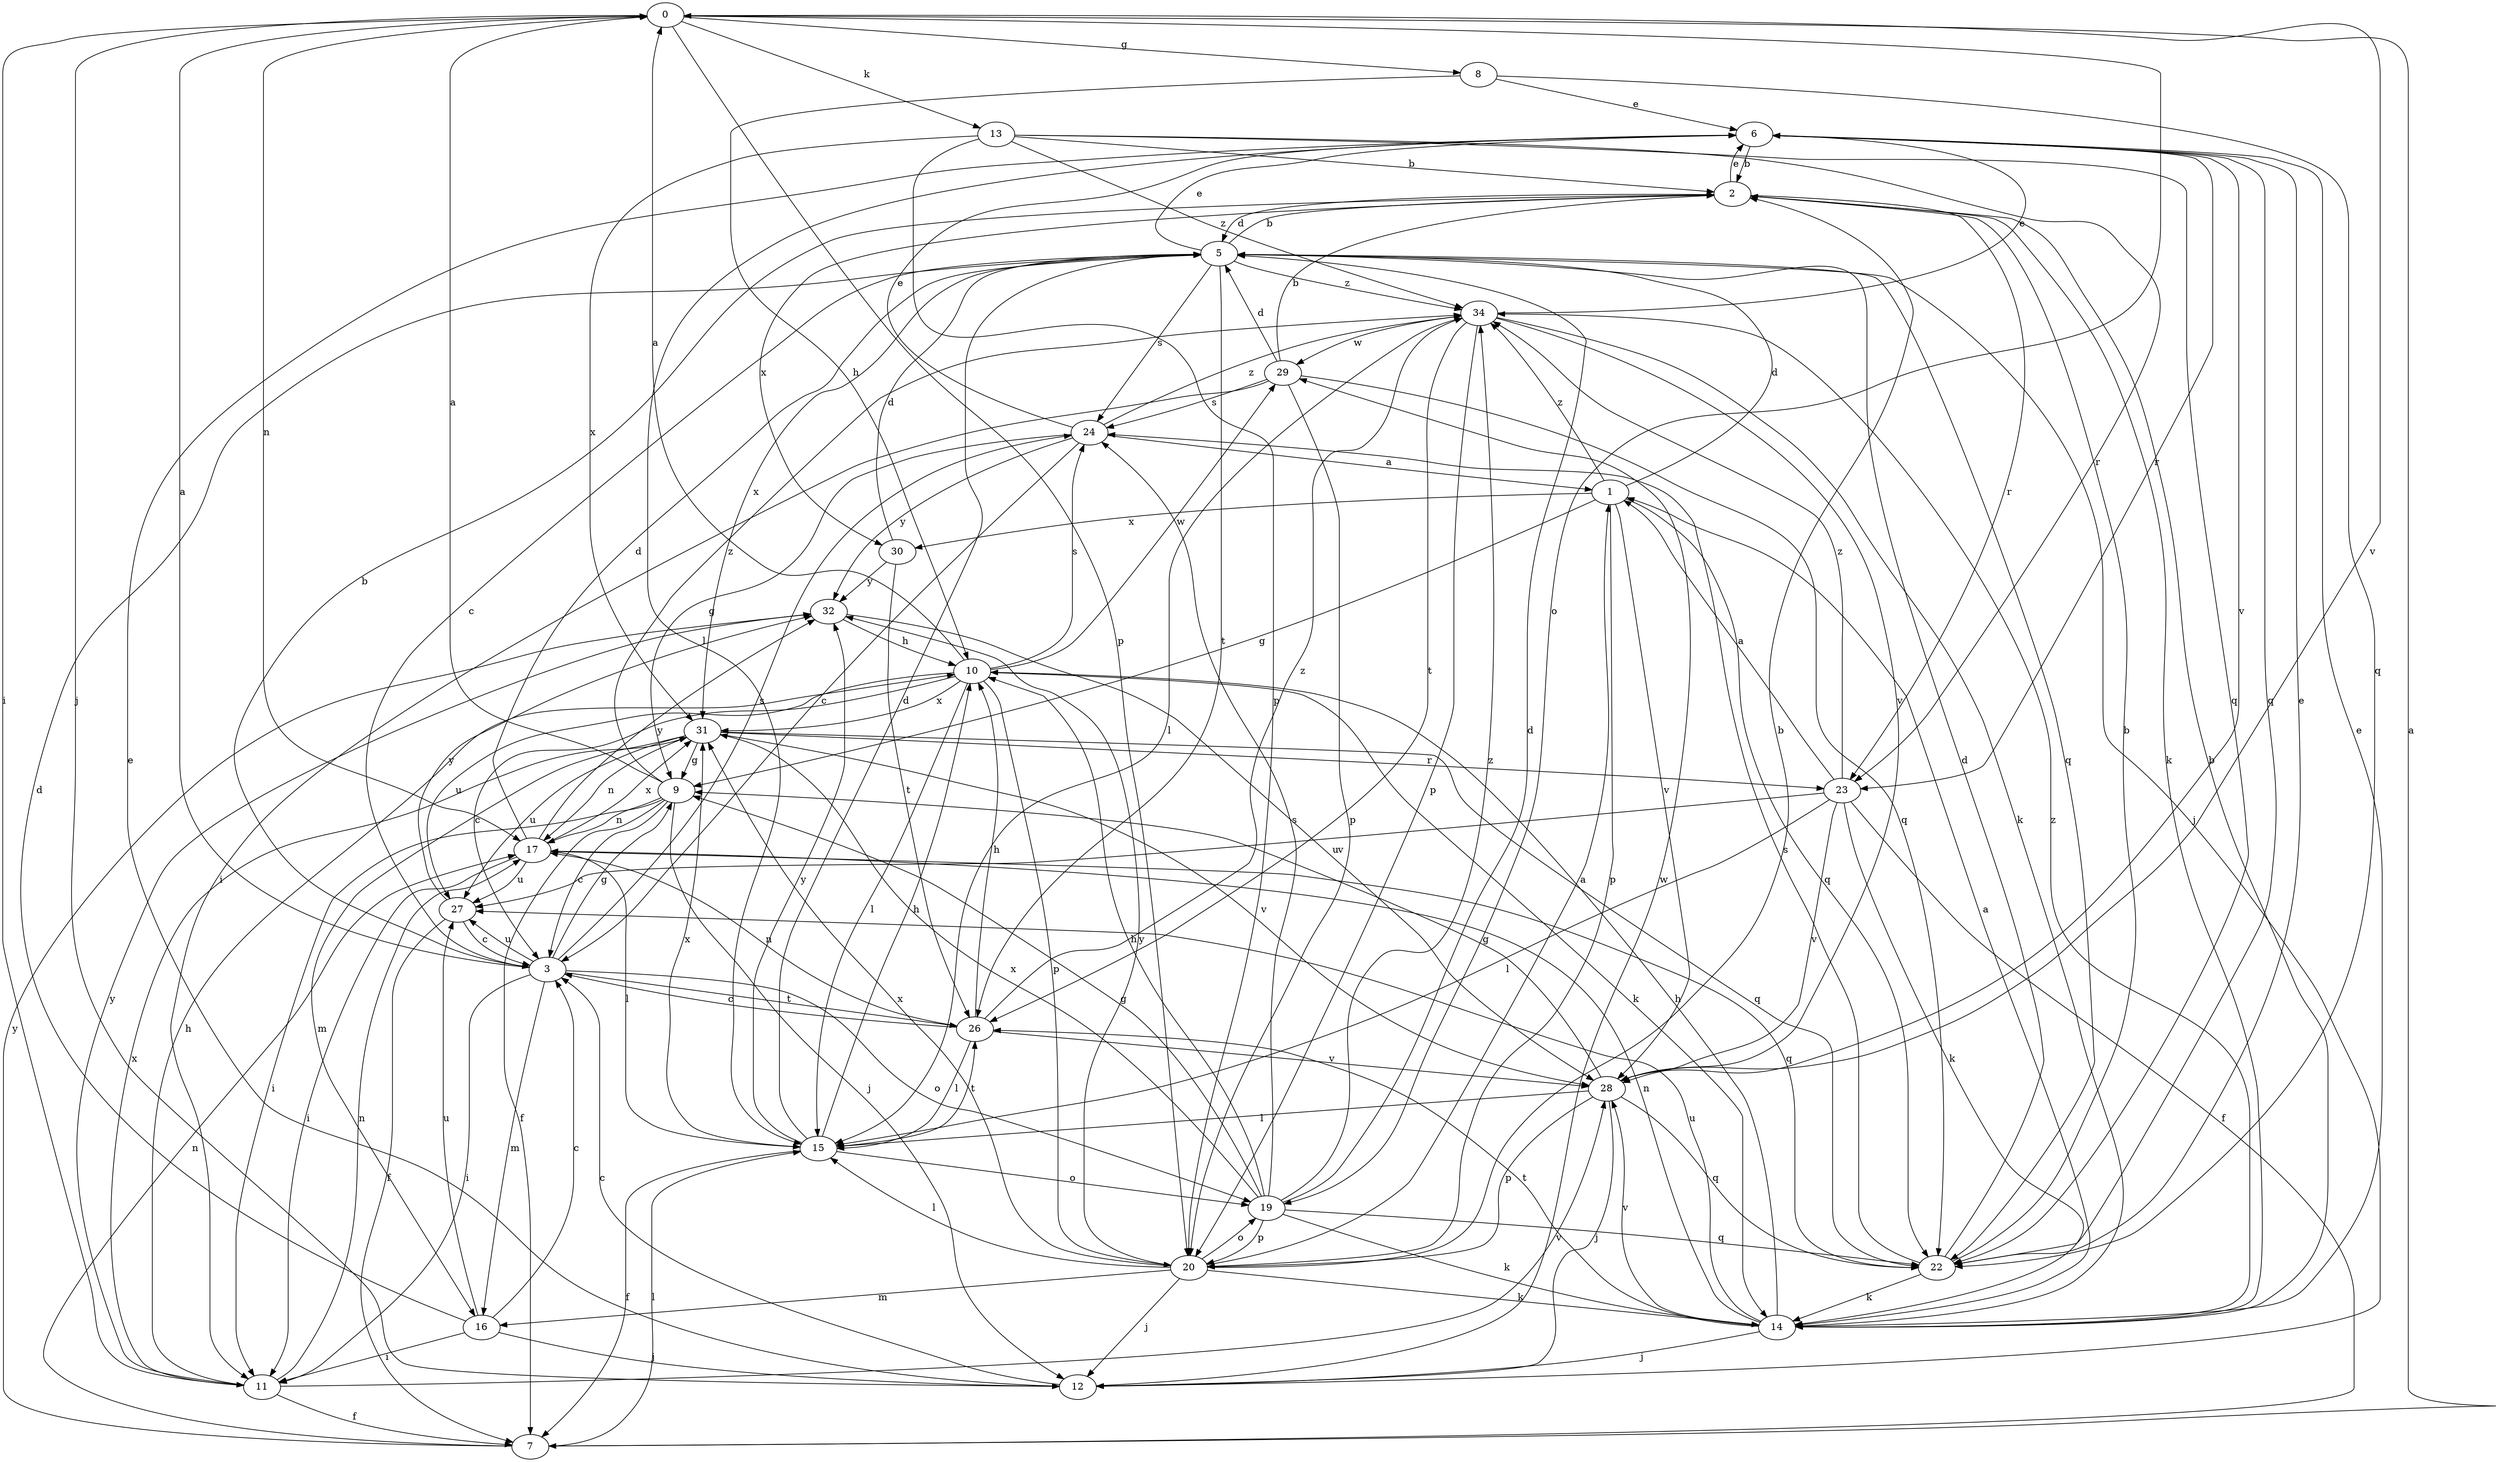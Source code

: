 strict digraph  {
0;
1;
2;
3;
5;
6;
7;
8;
9;
10;
11;
12;
13;
14;
15;
16;
17;
19;
20;
22;
23;
24;
26;
27;
28;
29;
30;
31;
32;
34;
0 -> 8  [label=g];
0 -> 11  [label=i];
0 -> 12  [label=j];
0 -> 13  [label=k];
0 -> 17  [label=n];
0 -> 19  [label=o];
0 -> 20  [label=p];
0 -> 28  [label=v];
1 -> 5  [label=d];
1 -> 9  [label=g];
1 -> 20  [label=p];
1 -> 22  [label=q];
1 -> 28  [label=v];
1 -> 30  [label=x];
1 -> 34  [label=z];
2 -> 5  [label=d];
2 -> 6  [label=e];
2 -> 14  [label=k];
2 -> 23  [label=r];
2 -> 30  [label=x];
3 -> 0  [label=a];
3 -> 2  [label=b];
3 -> 9  [label=g];
3 -> 11  [label=i];
3 -> 16  [label=m];
3 -> 19  [label=o];
3 -> 24  [label=s];
3 -> 26  [label=t];
3 -> 27  [label=u];
5 -> 2  [label=b];
5 -> 3  [label=c];
5 -> 6  [label=e];
5 -> 12  [label=j];
5 -> 22  [label=q];
5 -> 24  [label=s];
5 -> 26  [label=t];
5 -> 31  [label=x];
5 -> 34  [label=z];
6 -> 2  [label=b];
6 -> 15  [label=l];
6 -> 22  [label=q];
6 -> 23  [label=r];
6 -> 28  [label=v];
7 -> 0  [label=a];
7 -> 15  [label=l];
7 -> 17  [label=n];
7 -> 32  [label=y];
8 -> 6  [label=e];
8 -> 10  [label=h];
8 -> 22  [label=q];
9 -> 0  [label=a];
9 -> 3  [label=c];
9 -> 7  [label=f];
9 -> 11  [label=i];
9 -> 12  [label=j];
9 -> 17  [label=n];
9 -> 34  [label=z];
10 -> 0  [label=a];
10 -> 3  [label=c];
10 -> 14  [label=k];
10 -> 15  [label=l];
10 -> 20  [label=p];
10 -> 24  [label=s];
10 -> 27  [label=u];
10 -> 29  [label=w];
10 -> 31  [label=x];
11 -> 7  [label=f];
11 -> 10  [label=h];
11 -> 17  [label=n];
11 -> 28  [label=v];
11 -> 31  [label=x];
11 -> 32  [label=y];
12 -> 3  [label=c];
12 -> 6  [label=e];
12 -> 29  [label=w];
13 -> 2  [label=b];
13 -> 20  [label=p];
13 -> 22  [label=q];
13 -> 23  [label=r];
13 -> 31  [label=x];
13 -> 34  [label=z];
14 -> 1  [label=a];
14 -> 2  [label=b];
14 -> 6  [label=e];
14 -> 10  [label=h];
14 -> 12  [label=j];
14 -> 17  [label=n];
14 -> 26  [label=t];
14 -> 27  [label=u];
14 -> 28  [label=v];
14 -> 34  [label=z];
15 -> 5  [label=d];
15 -> 7  [label=f];
15 -> 10  [label=h];
15 -> 19  [label=o];
15 -> 26  [label=t];
15 -> 31  [label=x];
15 -> 32  [label=y];
16 -> 3  [label=c];
16 -> 5  [label=d];
16 -> 11  [label=i];
16 -> 12  [label=j];
16 -> 27  [label=u];
17 -> 5  [label=d];
17 -> 11  [label=i];
17 -> 15  [label=l];
17 -> 22  [label=q];
17 -> 27  [label=u];
17 -> 31  [label=x];
17 -> 32  [label=y];
19 -> 5  [label=d];
19 -> 9  [label=g];
19 -> 10  [label=h];
19 -> 14  [label=k];
19 -> 20  [label=p];
19 -> 22  [label=q];
19 -> 24  [label=s];
19 -> 31  [label=x];
19 -> 34  [label=z];
20 -> 1  [label=a];
20 -> 2  [label=b];
20 -> 12  [label=j];
20 -> 14  [label=k];
20 -> 15  [label=l];
20 -> 16  [label=m];
20 -> 19  [label=o];
20 -> 31  [label=x];
20 -> 32  [label=y];
22 -> 2  [label=b];
22 -> 5  [label=d];
22 -> 6  [label=e];
22 -> 14  [label=k];
22 -> 24  [label=s];
23 -> 1  [label=a];
23 -> 7  [label=f];
23 -> 14  [label=k];
23 -> 15  [label=l];
23 -> 27  [label=u];
23 -> 28  [label=v];
23 -> 34  [label=z];
24 -> 1  [label=a];
24 -> 3  [label=c];
24 -> 6  [label=e];
24 -> 9  [label=g];
24 -> 32  [label=y];
24 -> 34  [label=z];
26 -> 3  [label=c];
26 -> 10  [label=h];
26 -> 15  [label=l];
26 -> 17  [label=n];
26 -> 28  [label=v];
26 -> 34  [label=z];
27 -> 3  [label=c];
27 -> 7  [label=f];
27 -> 32  [label=y];
28 -> 9  [label=g];
28 -> 12  [label=j];
28 -> 15  [label=l];
28 -> 20  [label=p];
28 -> 22  [label=q];
29 -> 2  [label=b];
29 -> 5  [label=d];
29 -> 11  [label=i];
29 -> 20  [label=p];
29 -> 22  [label=q];
29 -> 24  [label=s];
30 -> 5  [label=d];
30 -> 26  [label=t];
30 -> 32  [label=y];
31 -> 9  [label=g];
31 -> 16  [label=m];
31 -> 17  [label=n];
31 -> 22  [label=q];
31 -> 23  [label=r];
31 -> 27  [label=u];
31 -> 28  [label=v];
32 -> 10  [label=h];
32 -> 28  [label=v];
34 -> 6  [label=e];
34 -> 14  [label=k];
34 -> 15  [label=l];
34 -> 20  [label=p];
34 -> 26  [label=t];
34 -> 28  [label=v];
34 -> 29  [label=w];
}
